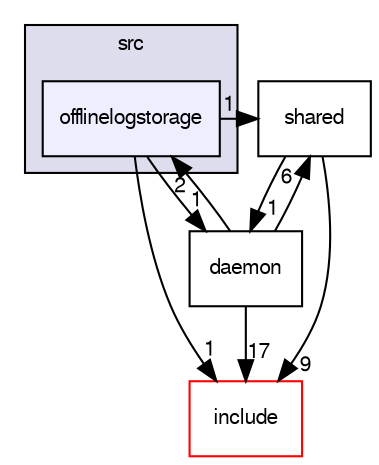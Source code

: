 digraph "/home/pfefferz/dlt-daemon/src/offlinelogstorage" {
  compound=true
  node [ fontsize="10", fontname="FreeSans"];
  edge [ labelfontsize="10", labelfontname="FreeSans"];
  subgraph clusterdir_68267d1309a1af8e8297ef4c3efbcdba {
    graph [ bgcolor="#ddddee", pencolor="black", label="src" fontname="FreeSans", fontsize="10", URL="dir_68267d1309a1af8e8297ef4c3efbcdba.html"]
  dir_ab120b454f94e00892703e79b50febf2 [shape=box, label="offlinelogstorage", style="filled", fillcolor="#eeeeff", pencolor="black", URL="dir_ab120b454f94e00892703e79b50febf2.html"];
  }
  dir_4f38db07240614f25134cb9a8bebbaf9 [shape=box label="shared" URL="dir_4f38db07240614f25134cb9a8bebbaf9.html"];
  dir_2d094300ae4f2c55dd459b9ec7dd0ad3 [shape=box label="daemon" URL="dir_2d094300ae4f2c55dd459b9ec7dd0ad3.html"];
  dir_d44c64559bbebec7f509842c48db8b23 [shape=box label="include" fillcolor="white" style="filled" color="red" URL="dir_d44c64559bbebec7f509842c48db8b23.html"];
  dir_4f38db07240614f25134cb9a8bebbaf9->dir_2d094300ae4f2c55dd459b9ec7dd0ad3 [headlabel="1", labeldistance=1.5 headhref="dir_000018_000011.html"];
  dir_4f38db07240614f25134cb9a8bebbaf9->dir_d44c64559bbebec7f509842c48db8b23 [headlabel="9", labeldistance=1.5 headhref="dir_000018_000001.html"];
  dir_2d094300ae4f2c55dd459b9ec7dd0ad3->dir_4f38db07240614f25134cb9a8bebbaf9 [headlabel="6", labeldistance=1.5 headhref="dir_000011_000018.html"];
  dir_2d094300ae4f2c55dd459b9ec7dd0ad3->dir_ab120b454f94e00892703e79b50febf2 [headlabel="2", labeldistance=1.5 headhref="dir_000011_000017.html"];
  dir_2d094300ae4f2c55dd459b9ec7dd0ad3->dir_d44c64559bbebec7f509842c48db8b23 [headlabel="17", labeldistance=1.5 headhref="dir_000011_000001.html"];
  dir_ab120b454f94e00892703e79b50febf2->dir_4f38db07240614f25134cb9a8bebbaf9 [headlabel="1", labeldistance=1.5 headhref="dir_000017_000018.html"];
  dir_ab120b454f94e00892703e79b50febf2->dir_2d094300ae4f2c55dd459b9ec7dd0ad3 [headlabel="1", labeldistance=1.5 headhref="dir_000017_000011.html"];
  dir_ab120b454f94e00892703e79b50febf2->dir_d44c64559bbebec7f509842c48db8b23 [headlabel="1", labeldistance=1.5 headhref="dir_000017_000001.html"];
}
